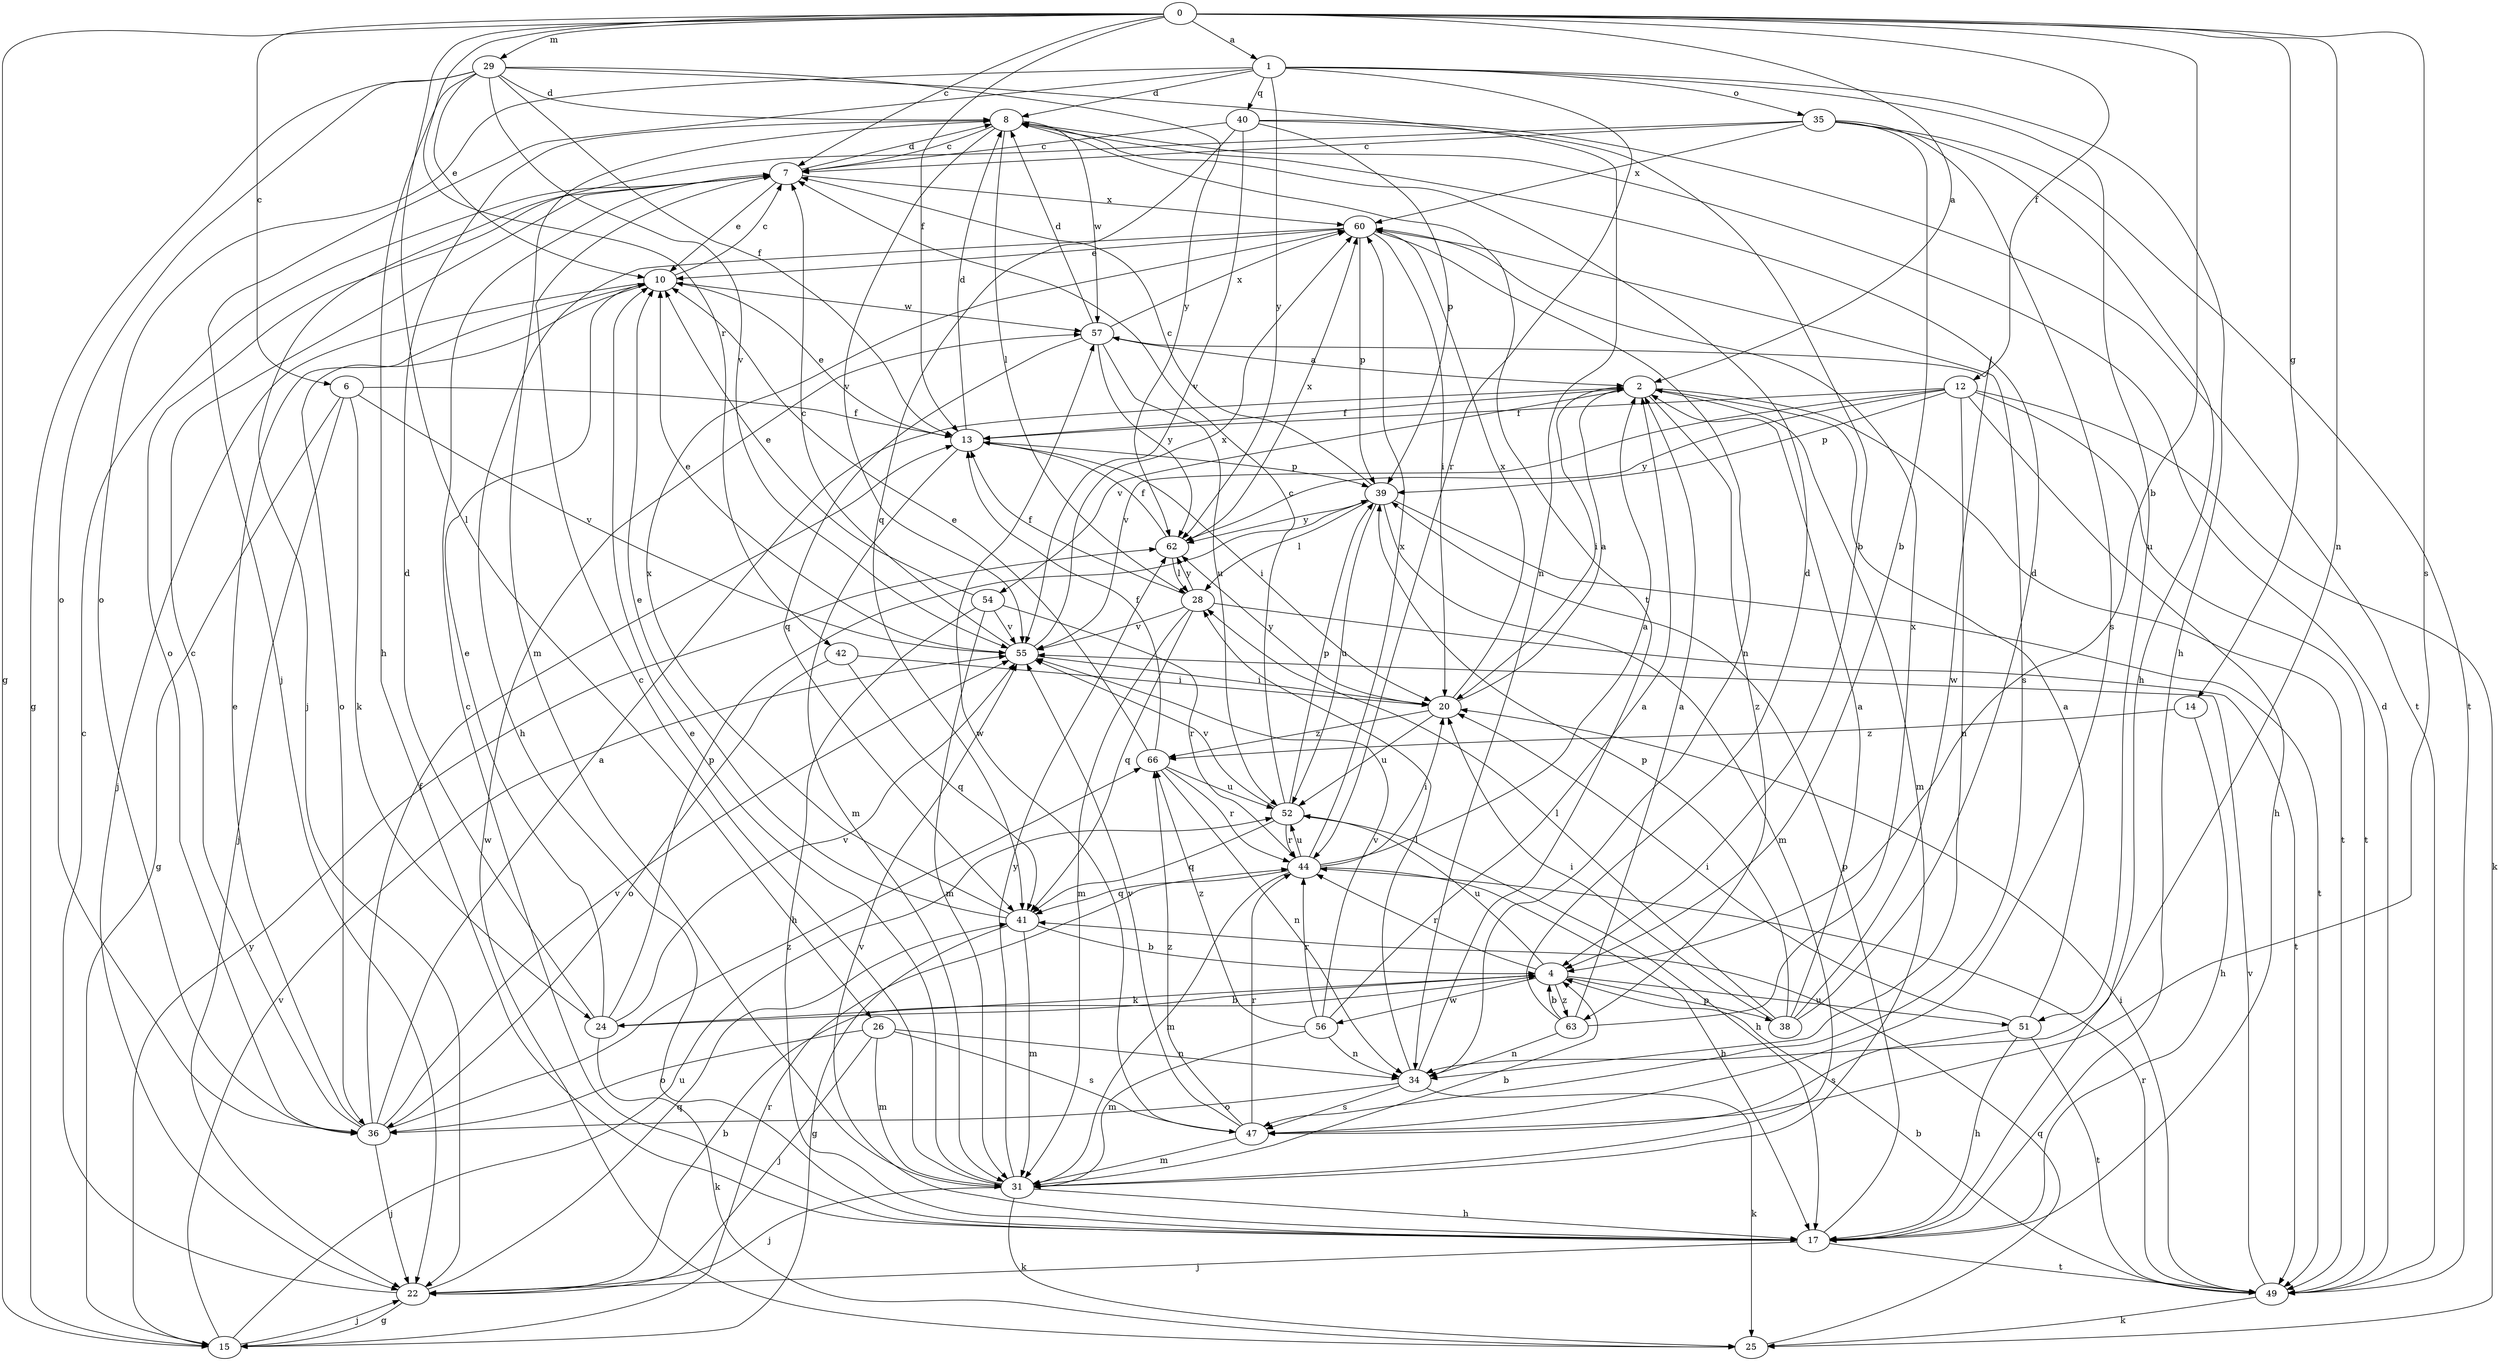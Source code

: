 strict digraph  {
0;
1;
2;
4;
6;
7;
8;
10;
12;
13;
14;
15;
17;
20;
22;
24;
25;
26;
28;
29;
31;
34;
35;
36;
38;
39;
40;
41;
42;
44;
47;
49;
51;
52;
54;
55;
56;
57;
60;
62;
63;
66;
0 -> 1  [label=a];
0 -> 2  [label=a];
0 -> 4  [label=b];
0 -> 6  [label=c];
0 -> 7  [label=c];
0 -> 12  [label=f];
0 -> 13  [label=f];
0 -> 14  [label=g];
0 -> 15  [label=g];
0 -> 26  [label=l];
0 -> 29  [label=m];
0 -> 34  [label=n];
0 -> 42  [label=r];
0 -> 47  [label=s];
1 -> 8  [label=d];
1 -> 17  [label=h];
1 -> 22  [label=j];
1 -> 35  [label=o];
1 -> 36  [label=o];
1 -> 40  [label=q];
1 -> 44  [label=r];
1 -> 51  [label=u];
1 -> 62  [label=y];
2 -> 13  [label=f];
2 -> 20  [label=i];
2 -> 31  [label=m];
2 -> 49  [label=t];
2 -> 54  [label=v];
2 -> 63  [label=z];
4 -> 24  [label=k];
4 -> 38  [label=p];
4 -> 44  [label=r];
4 -> 51  [label=u];
4 -> 52  [label=u];
4 -> 56  [label=w];
4 -> 63  [label=z];
6 -> 13  [label=f];
6 -> 15  [label=g];
6 -> 22  [label=j];
6 -> 24  [label=k];
6 -> 55  [label=v];
7 -> 8  [label=d];
7 -> 10  [label=e];
7 -> 36  [label=o];
7 -> 60  [label=x];
8 -> 7  [label=c];
8 -> 28  [label=l];
8 -> 31  [label=m];
8 -> 55  [label=v];
8 -> 57  [label=w];
10 -> 7  [label=c];
10 -> 22  [label=j];
10 -> 36  [label=o];
10 -> 57  [label=w];
12 -> 13  [label=f];
12 -> 17  [label=h];
12 -> 25  [label=k];
12 -> 34  [label=n];
12 -> 39  [label=p];
12 -> 49  [label=t];
12 -> 55  [label=v];
12 -> 62  [label=y];
13 -> 8  [label=d];
13 -> 10  [label=e];
13 -> 20  [label=i];
13 -> 31  [label=m];
13 -> 39  [label=p];
14 -> 17  [label=h];
14 -> 66  [label=z];
15 -> 22  [label=j];
15 -> 44  [label=r];
15 -> 52  [label=u];
15 -> 55  [label=v];
15 -> 62  [label=y];
17 -> 7  [label=c];
17 -> 22  [label=j];
17 -> 39  [label=p];
17 -> 49  [label=t];
17 -> 55  [label=v];
20 -> 2  [label=a];
20 -> 52  [label=u];
20 -> 60  [label=x];
20 -> 62  [label=y];
20 -> 66  [label=z];
22 -> 4  [label=b];
22 -> 7  [label=c];
22 -> 15  [label=g];
22 -> 41  [label=q];
24 -> 4  [label=b];
24 -> 8  [label=d];
24 -> 10  [label=e];
24 -> 25  [label=k];
24 -> 39  [label=p];
24 -> 55  [label=v];
25 -> 41  [label=q];
25 -> 57  [label=w];
26 -> 22  [label=j];
26 -> 31  [label=m];
26 -> 34  [label=n];
26 -> 36  [label=o];
26 -> 47  [label=s];
28 -> 13  [label=f];
28 -> 31  [label=m];
28 -> 41  [label=q];
28 -> 49  [label=t];
28 -> 55  [label=v];
28 -> 62  [label=y];
29 -> 8  [label=d];
29 -> 10  [label=e];
29 -> 13  [label=f];
29 -> 15  [label=g];
29 -> 17  [label=h];
29 -> 34  [label=n];
29 -> 36  [label=o];
29 -> 55  [label=v];
29 -> 62  [label=y];
31 -> 4  [label=b];
31 -> 7  [label=c];
31 -> 10  [label=e];
31 -> 17  [label=h];
31 -> 22  [label=j];
31 -> 25  [label=k];
31 -> 62  [label=y];
34 -> 25  [label=k];
34 -> 28  [label=l];
34 -> 36  [label=o];
34 -> 47  [label=s];
34 -> 8  [label=t];
35 -> 4  [label=b];
35 -> 7  [label=c];
35 -> 17  [label=h];
35 -> 22  [label=j];
35 -> 47  [label=s];
35 -> 49  [label=t];
35 -> 60  [label=x];
36 -> 2  [label=a];
36 -> 7  [label=c];
36 -> 10  [label=e];
36 -> 13  [label=f];
36 -> 22  [label=j];
36 -> 55  [label=v];
36 -> 66  [label=z];
38 -> 2  [label=a];
38 -> 8  [label=d];
38 -> 20  [label=i];
38 -> 28  [label=l];
38 -> 39  [label=p];
38 -> 57  [label=w];
39 -> 7  [label=c];
39 -> 28  [label=l];
39 -> 31  [label=m];
39 -> 49  [label=t];
39 -> 52  [label=u];
39 -> 62  [label=y];
40 -> 4  [label=b];
40 -> 7  [label=c];
40 -> 39  [label=p];
40 -> 41  [label=q];
40 -> 49  [label=t];
40 -> 55  [label=v];
41 -> 4  [label=b];
41 -> 10  [label=e];
41 -> 15  [label=g];
41 -> 31  [label=m];
41 -> 60  [label=x];
42 -> 20  [label=i];
42 -> 36  [label=o];
42 -> 41  [label=q];
44 -> 2  [label=a];
44 -> 17  [label=h];
44 -> 20  [label=i];
44 -> 31  [label=m];
44 -> 41  [label=q];
44 -> 52  [label=u];
44 -> 60  [label=x];
47 -> 31  [label=m];
47 -> 44  [label=r];
47 -> 55  [label=v];
47 -> 57  [label=w];
47 -> 66  [label=z];
49 -> 4  [label=b];
49 -> 8  [label=d];
49 -> 20  [label=i];
49 -> 25  [label=k];
49 -> 44  [label=r];
49 -> 55  [label=v];
51 -> 2  [label=a];
51 -> 17  [label=h];
51 -> 20  [label=i];
51 -> 47  [label=s];
51 -> 49  [label=t];
52 -> 7  [label=c];
52 -> 17  [label=h];
52 -> 39  [label=p];
52 -> 41  [label=q];
52 -> 44  [label=r];
52 -> 55  [label=v];
54 -> 10  [label=e];
54 -> 17  [label=h];
54 -> 31  [label=m];
54 -> 44  [label=r];
54 -> 55  [label=v];
55 -> 7  [label=c];
55 -> 10  [label=e];
55 -> 20  [label=i];
55 -> 60  [label=x];
56 -> 2  [label=a];
56 -> 31  [label=m];
56 -> 34  [label=n];
56 -> 44  [label=r];
56 -> 55  [label=v];
56 -> 66  [label=z];
57 -> 2  [label=a];
57 -> 8  [label=d];
57 -> 41  [label=q];
57 -> 52  [label=u];
57 -> 60  [label=x];
57 -> 62  [label=y];
60 -> 10  [label=e];
60 -> 17  [label=h];
60 -> 20  [label=i];
60 -> 34  [label=n];
60 -> 39  [label=p];
60 -> 47  [label=s];
62 -> 13  [label=f];
62 -> 28  [label=l];
62 -> 60  [label=x];
63 -> 2  [label=a];
63 -> 4  [label=b];
63 -> 8  [label=d];
63 -> 34  [label=n];
63 -> 60  [label=x];
66 -> 10  [label=e];
66 -> 13  [label=f];
66 -> 34  [label=n];
66 -> 44  [label=r];
66 -> 52  [label=u];
}

